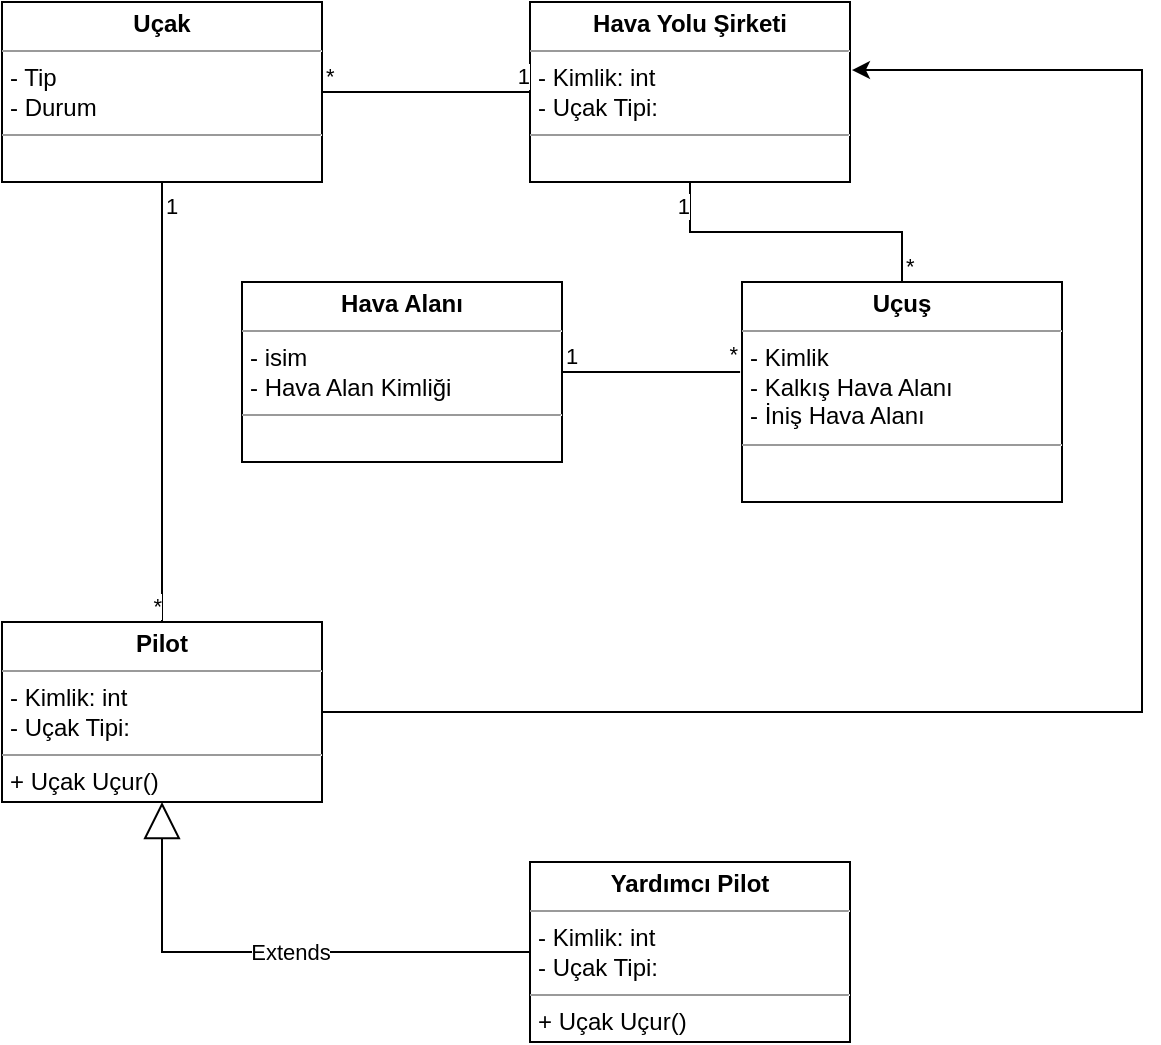 <mxfile version="21.6.2" type="device">
  <diagram name="Sayfa -1" id="KKUc4f70twF1Fchft2-G">
    <mxGraphModel dx="906" dy="548" grid="1" gridSize="10" guides="1" tooltips="1" connect="1" arrows="1" fold="1" page="1" pageScale="1" pageWidth="827" pageHeight="1169" math="0" shadow="0">
      <root>
        <mxCell id="0" />
        <mxCell id="1" parent="0" />
        <mxCell id="KlS2adfbIGRukgnQci4B-88" value="&lt;p style=&quot;margin:0px;margin-top:4px;text-align:center;&quot;&gt;&lt;b&gt;Hava Yolu Şirketi&lt;/b&gt;&lt;/p&gt;&lt;hr size=&quot;1&quot;&gt;&lt;p style=&quot;margin:0px;margin-left:4px;&quot;&gt;- Kimlik: int&lt;/p&gt;&lt;p style=&quot;margin:0px;margin-left:4px;&quot;&gt;- Uçak Tipi:&amp;nbsp;&lt;/p&gt;&lt;hr size=&quot;1&quot;&gt;&lt;p style=&quot;margin:0px;margin-left:4px;&quot;&gt;&lt;br&gt;&lt;/p&gt;" style="verticalAlign=top;align=left;overflow=fill;fontSize=12;fontFamily=Helvetica;html=1;whiteSpace=wrap;" parent="1" vertex="1">
          <mxGeometry x="334" y="40" width="160" height="90" as="geometry" />
        </mxCell>
        <mxCell id="52rzLyiQx89ZxEoTQjas-15" style="edgeStyle=orthogonalEdgeStyle;rounded=0;orthogonalLoop=1;jettySize=auto;html=1;exitX=1;exitY=0.5;exitDx=0;exitDy=0;entryX=1.006;entryY=0.378;entryDx=0;entryDy=0;entryPerimeter=0;" edge="1" parent="1" source="52rzLyiQx89ZxEoTQjas-1" target="KlS2adfbIGRukgnQci4B-88">
          <mxGeometry relative="1" as="geometry">
            <Array as="points">
              <mxPoint x="640" y="395" />
              <mxPoint x="640" y="74" />
            </Array>
          </mxGeometry>
        </mxCell>
        <mxCell id="52rzLyiQx89ZxEoTQjas-1" value="&lt;p style=&quot;margin:0px;margin-top:4px;text-align:center;&quot;&gt;&lt;b&gt;Pilot&lt;/b&gt;&lt;/p&gt;&lt;hr size=&quot;1&quot;&gt;&lt;p style=&quot;margin:0px;margin-left:4px;&quot;&gt;- Kimlik: int&lt;/p&gt;&lt;p style=&quot;margin:0px;margin-left:4px;&quot;&gt;- Uçak Tipi:&amp;nbsp;&lt;/p&gt;&lt;hr size=&quot;1&quot;&gt;&lt;p style=&quot;margin:0px;margin-left:4px;&quot;&gt;+ Uçak Uçur()&lt;/p&gt;" style="verticalAlign=top;align=left;overflow=fill;fontSize=12;fontFamily=Helvetica;html=1;whiteSpace=wrap;" vertex="1" parent="1">
          <mxGeometry x="70" y="350" width="160" height="90" as="geometry" />
        </mxCell>
        <mxCell id="52rzLyiQx89ZxEoTQjas-2" value="&lt;p style=&quot;margin:0px;margin-top:4px;text-align:center;&quot;&gt;&lt;b&gt;Yardımcı Pilot&lt;/b&gt;&lt;/p&gt;&lt;hr size=&quot;1&quot;&gt;&lt;p style=&quot;margin:0px;margin-left:4px;&quot;&gt;- Kimlik: int&lt;/p&gt;&lt;p style=&quot;margin:0px;margin-left:4px;&quot;&gt;- Uçak Tipi:&amp;nbsp;&lt;/p&gt;&lt;hr size=&quot;1&quot;&gt;&lt;p style=&quot;margin:0px;margin-left:4px;&quot;&gt;+ Uçak Uçur()&lt;br&gt;&lt;/p&gt;" style="verticalAlign=top;align=left;overflow=fill;fontSize=12;fontFamily=Helvetica;html=1;whiteSpace=wrap;" vertex="1" parent="1">
          <mxGeometry x="334" y="470" width="160" height="90" as="geometry" />
        </mxCell>
        <mxCell id="52rzLyiQx89ZxEoTQjas-3" value="&lt;p style=&quot;margin:0px;margin-top:4px;text-align:center;&quot;&gt;&lt;b&gt;Uçak&lt;/b&gt;&lt;/p&gt;&lt;hr size=&quot;1&quot;&gt;&lt;p style=&quot;margin:0px;margin-left:4px;&quot;&gt;- Tip&lt;/p&gt;&lt;p style=&quot;margin:0px;margin-left:4px;&quot;&gt;- Durum&amp;nbsp;&lt;/p&gt;&lt;hr size=&quot;1&quot;&gt;&lt;p style=&quot;margin:0px;margin-left:4px;&quot;&gt;&lt;br&gt;&lt;/p&gt;" style="verticalAlign=top;align=left;overflow=fill;fontSize=12;fontFamily=Helvetica;html=1;whiteSpace=wrap;" vertex="1" parent="1">
          <mxGeometry x="70" y="40" width="160" height="90" as="geometry" />
        </mxCell>
        <mxCell id="52rzLyiQx89ZxEoTQjas-4" value="&lt;p style=&quot;margin:0px;margin-top:4px;text-align:center;&quot;&gt;&lt;b&gt;Hava Alanı&lt;/b&gt;&lt;/p&gt;&lt;hr size=&quot;1&quot;&gt;&lt;p style=&quot;margin:0px;margin-left:4px;&quot;&gt;- isim&lt;/p&gt;&lt;p style=&quot;margin:0px;margin-left:4px;&quot;&gt;- Hava Alan Kimliği&amp;nbsp;&lt;/p&gt;&lt;hr size=&quot;1&quot;&gt;&lt;p style=&quot;margin:0px;margin-left:4px;&quot;&gt;&lt;br&gt;&lt;/p&gt;" style="verticalAlign=top;align=left;overflow=fill;fontSize=12;fontFamily=Helvetica;html=1;whiteSpace=wrap;" vertex="1" parent="1">
          <mxGeometry x="190" y="180" width="160" height="90" as="geometry" />
        </mxCell>
        <mxCell id="52rzLyiQx89ZxEoTQjas-5" value="&lt;p style=&quot;margin:0px;margin-top:4px;text-align:center;&quot;&gt;&lt;b&gt;Uçuş&lt;/b&gt;&lt;/p&gt;&lt;hr size=&quot;1&quot;&gt;&lt;p style=&quot;margin:0px;margin-left:4px;&quot;&gt;- Kimlik&lt;/p&gt;&lt;p style=&quot;margin:0px;margin-left:4px;&quot;&gt;- Kalkış Hava Alanı&lt;/p&gt;&lt;p style=&quot;margin:0px;margin-left:4px;&quot;&gt;- İniş Hava Alanı&amp;nbsp;&lt;/p&gt;&lt;hr size=&quot;1&quot;&gt;&lt;p style=&quot;margin:0px;margin-left:4px;&quot;&gt;&lt;br&gt;&lt;/p&gt;" style="verticalAlign=top;align=left;overflow=fill;fontSize=12;fontFamily=Helvetica;html=1;whiteSpace=wrap;" vertex="1" parent="1">
          <mxGeometry x="440" y="180" width="160" height="110" as="geometry" />
        </mxCell>
        <mxCell id="52rzLyiQx89ZxEoTQjas-9" value="" style="endArrow=none;html=1;edgeStyle=orthogonalEdgeStyle;rounded=0;exitX=1;exitY=0.5;exitDx=0;exitDy=0;entryX=0;entryY=0.5;entryDx=0;entryDy=0;" edge="1" parent="1" source="52rzLyiQx89ZxEoTQjas-3" target="KlS2adfbIGRukgnQci4B-88">
          <mxGeometry relative="1" as="geometry">
            <mxPoint x="240" y="100" as="sourcePoint" />
            <mxPoint x="400" y="100" as="targetPoint" />
          </mxGeometry>
        </mxCell>
        <mxCell id="52rzLyiQx89ZxEoTQjas-10" value="*" style="edgeLabel;resizable=0;html=1;align=left;verticalAlign=bottom;" connectable="0" vertex="1" parent="52rzLyiQx89ZxEoTQjas-9">
          <mxGeometry x="-1" relative="1" as="geometry" />
        </mxCell>
        <mxCell id="52rzLyiQx89ZxEoTQjas-11" value="1" style="edgeLabel;resizable=0;html=1;align=right;verticalAlign=bottom;" connectable="0" vertex="1" parent="52rzLyiQx89ZxEoTQjas-9">
          <mxGeometry x="1" relative="1" as="geometry" />
        </mxCell>
        <mxCell id="52rzLyiQx89ZxEoTQjas-12" value="" style="endArrow=none;html=1;edgeStyle=orthogonalEdgeStyle;rounded=0;entryX=0.5;entryY=1;entryDx=0;entryDy=0;" edge="1" parent="1" source="52rzLyiQx89ZxEoTQjas-5" target="KlS2adfbIGRukgnQci4B-88">
          <mxGeometry relative="1" as="geometry">
            <mxPoint x="390" y="160" as="sourcePoint" />
            <mxPoint x="550" y="160" as="targetPoint" />
          </mxGeometry>
        </mxCell>
        <mxCell id="52rzLyiQx89ZxEoTQjas-13" value="*" style="edgeLabel;resizable=0;html=1;align=left;verticalAlign=bottom;" connectable="0" vertex="1" parent="52rzLyiQx89ZxEoTQjas-12">
          <mxGeometry x="-1" relative="1" as="geometry" />
        </mxCell>
        <mxCell id="52rzLyiQx89ZxEoTQjas-14" value="1" style="edgeLabel;resizable=0;html=1;align=right;verticalAlign=bottom;" connectable="0" vertex="1" parent="52rzLyiQx89ZxEoTQjas-12">
          <mxGeometry x="1" relative="1" as="geometry">
            <mxPoint y="20" as="offset" />
          </mxGeometry>
        </mxCell>
        <mxCell id="52rzLyiQx89ZxEoTQjas-16" value="" style="endArrow=none;html=1;edgeStyle=orthogonalEdgeStyle;rounded=0;exitX=1;exitY=0.5;exitDx=0;exitDy=0;entryX=-0.006;entryY=0.409;entryDx=0;entryDy=0;entryPerimeter=0;" edge="1" parent="1" source="52rzLyiQx89ZxEoTQjas-4" target="52rzLyiQx89ZxEoTQjas-5">
          <mxGeometry relative="1" as="geometry">
            <mxPoint x="290" y="230" as="sourcePoint" />
            <mxPoint x="450" y="230" as="targetPoint" />
          </mxGeometry>
        </mxCell>
        <mxCell id="52rzLyiQx89ZxEoTQjas-17" value="1" style="edgeLabel;resizable=0;html=1;align=left;verticalAlign=bottom;" connectable="0" vertex="1" parent="52rzLyiQx89ZxEoTQjas-16">
          <mxGeometry x="-1" relative="1" as="geometry" />
        </mxCell>
        <mxCell id="52rzLyiQx89ZxEoTQjas-18" value="*" style="edgeLabel;resizable=0;html=1;align=right;verticalAlign=bottom;" connectable="0" vertex="1" parent="52rzLyiQx89ZxEoTQjas-16">
          <mxGeometry x="1" relative="1" as="geometry" />
        </mxCell>
        <mxCell id="52rzLyiQx89ZxEoTQjas-19" value="Extends" style="endArrow=block;endSize=16;endFill=0;html=1;rounded=0;entryX=0.5;entryY=1;entryDx=0;entryDy=0;exitX=0;exitY=0.5;exitDx=0;exitDy=0;" edge="1" parent="1" source="52rzLyiQx89ZxEoTQjas-2" target="52rzLyiQx89ZxEoTQjas-1">
          <mxGeometry x="-0.072" width="160" relative="1" as="geometry">
            <mxPoint x="330" y="490" as="sourcePoint" />
            <mxPoint x="490" y="490" as="targetPoint" />
            <Array as="points">
              <mxPoint x="150" y="515" />
            </Array>
            <mxPoint as="offset" />
          </mxGeometry>
        </mxCell>
        <mxCell id="52rzLyiQx89ZxEoTQjas-20" value="" style="endArrow=none;html=1;edgeStyle=orthogonalEdgeStyle;rounded=0;exitX=0.5;exitY=1;exitDx=0;exitDy=0;entryX=0.5;entryY=0;entryDx=0;entryDy=0;" edge="1" parent="1" source="52rzLyiQx89ZxEoTQjas-3" target="52rzLyiQx89ZxEoTQjas-1">
          <mxGeometry relative="1" as="geometry">
            <mxPoint x="50" y="230" as="sourcePoint" />
            <mxPoint x="210" y="230" as="targetPoint" />
          </mxGeometry>
        </mxCell>
        <mxCell id="52rzLyiQx89ZxEoTQjas-21" value="1" style="edgeLabel;resizable=0;html=1;align=left;verticalAlign=bottom;" connectable="0" vertex="1" parent="52rzLyiQx89ZxEoTQjas-20">
          <mxGeometry x="-1" relative="1" as="geometry">
            <mxPoint y="20" as="offset" />
          </mxGeometry>
        </mxCell>
        <mxCell id="52rzLyiQx89ZxEoTQjas-22" value="*" style="edgeLabel;resizable=0;html=1;align=right;verticalAlign=bottom;" connectable="0" vertex="1" parent="52rzLyiQx89ZxEoTQjas-20">
          <mxGeometry x="1" relative="1" as="geometry" />
        </mxCell>
      </root>
    </mxGraphModel>
  </diagram>
</mxfile>

